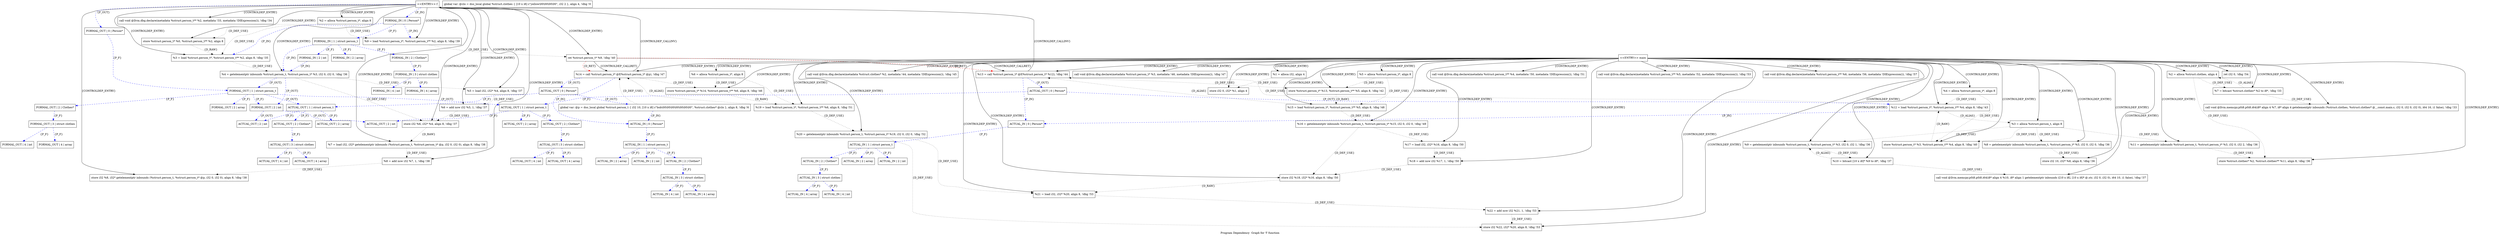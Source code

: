 digraph "Program Dependency  Graph for 'f' function" {
	label="Program Dependency  Graph for 'f' function";

	Node0x56d5be0 [shape=record,label="{  store %struct.person_t* %0, %struct.person_t** %2, align 8}"];
	Node0x56d5be0 -> Node0x5700a10[style=dotted,label = "{D_RAW}" ];
	Node0x56d5cb0 [shape=record,label="{  call void @llvm.dbg.declare(metadata %struct.person_t** %2, metadata !33, metadata !DIExpression()), !dbg !34}"];
	Node0x56d9e70 [shape=record,label="{  %2 = alloca %struct.person_t*, align 8}"];
	Node0x56d9e70 -> Node0x57010f0[style=dotted,label = "{D_DEF_USE}" ];
	Node0x56d9e70 -> Node0x5700a10[style=dotted,label = "{D_DEF_USE}" ];
	Node0x56d9e70 -> Node0x56d5be0[style=dotted,label = "{D_DEF_USE}" ];
	Node0x56dd490 [shape=record,label="{global var: @clo = dso_local global %struct.clothes \{ [10 x i8] c\"yellow\\00\\00\\00\\00\", i32 2 \}, align 4, !dbg !0}"];
	Node0x56ddc70 [shape=record,label="{global var: @p = dso_local global %struct.person_t \{ i32 10, [10 x i8] c\"bob\\00\\00\\00\\00\\00\\00\\00\", %struct.clothes* @clo \}, align 8, !dbg !6}"];
	Node0x56ddc70 -> Node0x5707080[style=dotted,label = "{D_DEF_USE}" ];
	Node0x56ddc70 -> Node0x570bf30[style=dashed, color="blue", label="{P_IN}"];
	Node0x56ddd10 [shape=record,label="{\<\<ENTRY\>\> f}"];
	Node0x56ddd10 -> Node0x56d9e70[label = "{CONTROLDEP_ENTRY}"];
	Node0x56ddd10 -> Node0x56d5be0[label = "{CONTROLDEP_ENTRY}"];
	Node0x56ddd10 -> Node0x56d5cb0[label = "{CONTROLDEP_ENTRY}"];
	Node0x56ddd10 -> Node0x5700a10[label = "{CONTROLDEP_ENTRY}"];
	Node0x56ddd10 -> Node0x5700ae0[label = "{CONTROLDEP_ENTRY}"];
	Node0x56ddd10 -> Node0x5700bb0[label = "{CONTROLDEP_ENTRY}"];
	Node0x56ddd10 -> Node0x5700c80[label = "{CONTROLDEP_ENTRY}"];
	Node0x56ddd10 -> Node0x5700d50[label = "{CONTROLDEP_ENTRY}"];
	Node0x56ddd10 -> Node0x5700e20[label = "{CONTROLDEP_ENTRY}"];
	Node0x56ddd10 -> Node0x5700f20[label = "{CONTROLDEP_ENTRY}"];
	Node0x56ddd10 -> Node0x5700ff0[label = "{CONTROLDEP_ENTRY}"];
	Node0x56ddd10 -> Node0x57010f0[label = "{CONTROLDEP_ENTRY}"];
	Node0x56ddd10 -> Node0x57012b0[label = "{CONTROLDEP_ENTRY}"];
	Node0x56ddd10 -> Node0x5701380[style=dashed, color="blue", label="{P_IN}"];
	Node0x56ddd10 -> Node0x5702530[style=dashed, color="blue", label="{P_OUT}"];
	Node0x5700a10 [shape=record,label="{  %3 = load %struct.person_t*, %struct.person_t** %2, align 8, !dbg !35}"];
	Node0x5700a10 -> Node0x5700ae0[style=dotted,label = "{D_DEF_USE}" ];
	Node0x5700ae0 [shape=record,label="{  %4 = getelementptr inbounds %struct.person_t, %struct.person_t* %3, i32 0, i32 0, !dbg !36}"];
	Node0x5700ae0 -> Node0x5700d50[style=dotted,label = "{D_DEF_USE}" ];
	Node0x5700ae0 -> Node0x5700bb0[style=dotted,label = "{D_DEF_USE}" ];
	Node0x5700ae0 -> Node0x5702670[style=dashed, color="blue", label="{P_OUT}"];
	Node0x5700ae0 -> Node0x57028e0[style=dashed, color="blue", label="{P_OUT}"];
	Node0x5700bb0 [shape=record,label="{  %5 = load i32, i32* %4, align 8, !dbg !37}"];
	Node0x5700bb0 -> Node0x5700c80[style=dotted,label = "{D_DEF_USE}" ];
	Node0x5700c80 [shape=record,label="{  %6 = add nsw i32 %5, 1, !dbg !37}"];
	Node0x5700c80 -> Node0x5700d50[style=dotted,label = "{D_DEF_USE}" ];
	Node0x5700d50 [shape=record,label="{  store i32 %6, i32* %4, align 8, !dbg !37}"];
	Node0x5700d50 -> Node0x5700e20[style=dotted,label = "{D_RAW}" ];
	Node0x5700e20 [shape=record,label="{  %7 = load i32, i32* getelementptr inbounds (%struct.person_t, %struct.person_t* @p, i32 0, i32 0), align 8, !dbg !38}"];
	Node0x5700e20 -> Node0x5700f20[style=dotted,label = "{D_DEF_USE}" ];
	Node0x5700f20 [shape=record,label="{  %8 = add nsw i32 %7, 1, !dbg !38}"];
	Node0x5700f20 -> Node0x5700ff0[style=dotted,label = "{D_DEF_USE}" ];
	Node0x5700ff0 [shape=record,label="{  store i32 %8, i32* getelementptr inbounds (%struct.person_t, %struct.person_t* @p, i32 0, i32 0), align 8, !dbg !38}"];
	Node0x57010f0 [shape=record,label="{  %9 = load %struct.person_t*, %struct.person_t** %2, align 8, !dbg !39}"];
	Node0x57010f0 -> Node0x57012b0[style=dotted,label = "{D_DEF_USE}" ];
	Node0x57012b0 [shape=record,label="{  ret %struct.person_t* %9, !dbg !40}"];
	Node0x57012b0 -> Node0x5706e00[label = "{CONTROLDEP_CALLRET}"];
	Node0x57012b0 -> Node0x5706e00[style=dashed, color="red", label ="{D_RET}"];
	Node0x57012b0 -> Node0x5707080[label = "{CONTROLDEP_CALLRET}"];
	Node0x57012b0 -> Node0x5707080[style=dashed, color="red", label ="{D_RET}"];
	Node0x5701380 [shape=record,label="{FORMAL_IN \| 0 \| Person*}"];
	Node0x5701380 -> Node0x5701520[style=dashed, color="blue", label="{P_F}"];
	Node0x5701380 -> Node0x57010f0[style=dashed, color="blue", label="{P_IN}"];
	Node0x5701380 -> Node0x5700a10[style=dashed, color="blue", label="{P_IN}"];
	Node0x5701520 [shape=record,label="{FORMAL_IN \| 1 \| struct person_t}"];
	Node0x5701520 -> Node0x5701ca0[style=dashed, color="blue", label="{P_F}"];
	Node0x5701520 -> Node0x5701b00[style=dashed, color="blue", label="{P_F}"];
	Node0x5701520 -> Node0x5701e40[style=dashed, color="blue", label="{P_F}"];
	Node0x5701520 -> Node0x5700ae0[style=dashed, color="blue", label="{P_IN}"];
	Node0x5701b00 [shape=record,label="{FORMAL_IN \| 2 \| int}"];
	Node0x5701b00 -> Node0x5700ae0[style=dashed, color="blue", label="{P_IN}"];
	Node0x5701ca0 [shape=record,label="{FORMAL_IN \| 2 \| array}"];
	Node0x5701e40 [shape=record,label="{FORMAL_IN \| 2 \| Clothes*}"];
	Node0x5701e40 -> Node0x5702010[style=dashed, color="blue", label="{P_F}"];
	Node0x5702010 [shape=record,label="{FORMAL_IN \| 3 \| struct clothes}"];
	Node0x5702010 -> Node0x57021b0[style=dashed, color="blue", label="{P_F}"];
	Node0x5702010 -> Node0x5702350[style=dashed, color="blue", label="{P_F}"];
	Node0x57021b0 [shape=record,label="{FORMAL_IN \| 4 \| array}"];
	Node0x5702350 [shape=record,label="{FORMAL_IN \| 4 \| int}"];
	Node0x5702530 [shape=record,label="{FORMAL_OUT \| 0 \| Person*}"];
	Node0x5702530 -> Node0x5702670[style=dashed, color="blue", label="{P_F}"];
	Node0x5702670 [shape=record,label="{FORMAL_OUT \| 1 \| struct person_t}"];
	Node0x5702670 -> Node0x57028e0[style=dashed, color="blue", label="{P_F}"];
	Node0x5702670 -> Node0x5702b50[style=dashed, color="blue", label="{P_F}"];
	Node0x5702670 -> Node0x5702d30[style=dashed, color="blue", label="{P_F}"];
	Node0x5702670 -> Node0x5709330[style=dashed, color="blue", label="{P_OUT}"];
	Node0x5702670 -> Node0x570d000[style=dashed, color="blue", label="{P_OUT}"];
	Node0x57028e0 [shape=record,label="{FORMAL_OUT \| 2 \| int}"];
	Node0x57028e0 -> Node0x5709580[style=dashed, color="blue", label="{P_OUT}"];
	Node0x57028e0 -> Node0x570d250[style=dashed, color="blue", label="{P_OUT}"];
	Node0x5702b50 [shape=record,label="{FORMAL_OUT \| 2 \| array}"];
	Node0x5702d30 [shape=record,label="{FORMAL_OUT \| 2 \| Clothes*}"];
	Node0x5702d30 -> Node0x5702f20[style=dashed, color="blue", label="{P_F}"];
	Node0x5702f20 [shape=record,label="{FORMAL_OUT \| 3 \| struct clothes}"];
	Node0x5702f20 -> Node0x57032a0[style=dashed, color="blue", label="{P_F}"];
	Node0x5702f20 -> Node0x57030c0[style=dashed, color="blue", label="{P_F}"];
	Node0x57030c0 [shape=record,label="{FORMAL_OUT \| 4 \| array}"];
	Node0x57032a0 [shape=record,label="{FORMAL_OUT \| 4 \| int}"];
	Node0x5705640 [shape=record,label="{\<\<ENTRY\>\> main}"];
	Node0x5705640 -> Node0x57057f0[label = "{CONTROLDEP_ENTRY}"];
	Node0x5705640 -> Node0x5705900[label = "{CONTROLDEP_ENTRY}"];
	Node0x5705640 -> Node0x5705a00[label = "{CONTROLDEP_ENTRY}"];
	Node0x5705640 -> Node0x5705ad0[label = "{CONTROLDEP_ENTRY}"];
	Node0x5705640 -> Node0x5705b90[label = "{CONTROLDEP_ENTRY}"];
	Node0x5705640 -> Node0x5705c80[label = "{CONTROLDEP_ENTRY}"];
	Node0x5705640 -> Node0x5705db0[label = "{CONTROLDEP_ENTRY}"];
	Node0x5705640 -> Node0x5705ea0[label = "{CONTROLDEP_ENTRY}"];
	Node0x5705640 -> Node0x5705fc0[label = "{CONTROLDEP_ENTRY}"];
	Node0x5705640 -> Node0x57060c0[label = "{CONTROLDEP_ENTRY}"];
	Node0x5705640 -> Node0x57061b0[label = "{CONTROLDEP_ENTRY}"];
	Node0x5705640 -> Node0x5706280[label = "{CONTROLDEP_ENTRY}"];
	Node0x5705640 -> Node0x57056e0[label = "{CONTROLDEP_ENTRY}"];
	Node0x5705640 -> Node0x5706390[label = "{CONTROLDEP_ENTRY}"];
	Node0x5705640 -> Node0x5706460[label = "{CONTROLDEP_ENTRY}"];
	Node0x5705640 -> Node0x5706760[label = "{CONTROLDEP_ENTRY}"];
	Node0x5705640 -> Node0x5706840[label = "{CONTROLDEP_ENTRY}"];
	Node0x5705640 -> Node0x5706910[label = "{CONTROLDEP_ENTRY}"];
	Node0x5705640 -> Node0x5706a30[label = "{CONTROLDEP_ENTRY}"];
	Node0x5705640 -> Node0x5706b30[label = "{CONTROLDEP_ENTRY}"];
	Node0x5705640 -> Node0x5706c20[label = "{CONTROLDEP_ENTRY}"];
	Node0x5705640 -> Node0x5706cf0[label = "{CONTROLDEP_ENTRY}"];
	Node0x5705640 -> Node0x5706e00[label = "{CONTROLDEP_ENTRY}"];
	Node0x5705640 -> Node0x5706f20[label = "{CONTROLDEP_ENTRY}"];
	Node0x5705640 -> Node0x5706fe0[label = "{CONTROLDEP_ENTRY}"];
	Node0x5705640 -> Node0x5707080[label = "{CONTROLDEP_ENTRY}"];
	Node0x5705640 -> Node0x5707170[label = "{CONTROLDEP_ENTRY}"];
	Node0x5705640 -> Node0x5707260[label = "{CONTROLDEP_ENTRY}"];
	Node0x5705640 -> Node0x5707370[label = "{CONTROLDEP_ENTRY}"];
	Node0x5705640 -> Node0x5707440[label = "{CONTROLDEP_ENTRY}"];
	Node0x5705640 -> Node0x5707560[label = "{CONTROLDEP_ENTRY}"];
	Node0x5705640 -> Node0x5707630[label = "{CONTROLDEP_ENTRY}"];
	Node0x5705640 -> Node0x5707720[label = "{CONTROLDEP_ENTRY}"];
	Node0x5705640 -> Node0x5707810[label = "{CONTROLDEP_ENTRY}"];
	Node0x5705640 -> Node0x5707900[label = "{CONTROLDEP_ENTRY}"];
	Node0x5705640 -> Node0x57079c0[label = "{CONTROLDEP_ENTRY}"];
	Node0x5705640 -> Node0x5707ab0[label = "{CONTROLDEP_ENTRY}"];
	Node0x5705640 -> Node0x5707ba0[label = "{CONTROLDEP_ENTRY}"];
	Node0x57056e0 [shape=record,label="{  %1 = alloca i32, align 4}"];
	Node0x57056e0 -> Node0x5705c80[style=dotted,label = "{D_DEF_USE}" ];
	Node0x57057f0 [shape=record,label="{  %2 = alloca %struct.clothes, align 4}"];
	Node0x57057f0 -> Node0x5706910[style=dotted,label = "{D_DEF_USE}" ];
	Node0x57057f0 -> Node0x5705ea0[style=dotted,label = "{D_DEF_USE}" ];
	Node0x5705900 [shape=record,label="{  %3 = alloca %struct.person_t, align 8}"];
	Node0x5705900 -> Node0x5706b30[style=dotted,label = "{D_DEF_USE}" ];
	Node0x5705900 -> Node0x5706840[style=dotted,label = "{D_DEF_USE}" ];
	Node0x5705900 -> Node0x5706390[style=dotted,label = "{D_DEF_USE}" ];
	Node0x5705900 -> Node0x57061b0[style=dotted,label = "{D_DEF_USE}" ];
	Node0x5705a00 [shape=record,label="{  %4 = alloca %struct.person_t*, align 8}"];
	Node0x5705a00 -> Node0x5706cf0[style=dotted,label = "{D_DEF_USE}" ];
	Node0x5705a00 -> Node0x5706b30[style=dotted,label = "{D_DEF_USE}" ];
	Node0x5705ad0 [shape=record,label="{  %5 = alloca %struct.person_t*, align 8}"];
	Node0x5705ad0 -> Node0x5707260[style=dotted,label = "{D_DEF_USE}" ];
	Node0x5705ad0 -> Node0x5706f20[style=dotted,label = "{D_DEF_USE}" ];
	Node0x5705b90 [shape=record,label="{  %6 = alloca %struct.person_t*, align 8}"];
	Node0x5705b90 -> Node0x5707720[style=dotted,label = "{D_DEF_USE}" ];
	Node0x5705b90 -> Node0x5707170[style=dotted,label = "{D_DEF_USE}" ];
	Node0x5705c80 [shape=record,label="{  store i32 0, i32* %1, align 4}"];
	Node0x5705db0 [shape=record,label="{  call void @llvm.dbg.declare(metadata %struct.clothes* %2, metadata !44, metadata !DIExpression()), !dbg !45}"];
	Node0x5705ea0 [shape=record,label="{  %7 = bitcast %struct.clothes* %2 to i8*, !dbg !33}"];
	Node0x5705ea0 -> Node0x5705fc0[style=dotted,label = "{D_DEF_USE}" ];
	Node0x5705ea0 -> Node0x57057f0[style=dotted,label = "{D_ALIAS}" ];
	Node0x5705fc0 [shape=record,label="{  call void @llvm.memcpy.p0i8.p0i8.i64(i8* align 4 %7, i8* align 4 getelementptr inbounds (%struct.clothes, %struct.clothes* @__const.main.c, i32 0, i32 0, i32 0), i64 16, i1 false), !dbg !33}"];
	Node0x57060c0 [shape=record,label="{  call void @llvm.dbg.declare(metadata %struct.person_t* %3, metadata !46, metadata !DIExpression()), !dbg !47}"];
	Node0x57061b0 [shape=record,label="{  %8 = getelementptr inbounds %struct.person_t, %struct.person_t* %3, i32 0, i32 0, !dbg !36}"];
	Node0x57061b0 -> Node0x5706280[style=dotted,label = "{D_DEF_USE}" ];
	Node0x5706280 [shape=record,label="{  store i32 10, i32* %8, align 8, !dbg !36}"];
	Node0x5706390 [shape=record,label="{  %9 = getelementptr inbounds %struct.person_t, %struct.person_t* %3, i32 0, i32 1, !dbg !36}"];
	Node0x5706390 -> Node0x5706460[style=dotted,label = "{D_DEF_USE}" ];
	Node0x5706460 [shape=record,label="{  %10 = bitcast [10 x i8]* %9 to i8*, !dbg !37}"];
	Node0x5706460 -> Node0x5706760[style=dotted,label = "{D_DEF_USE}" ];
	Node0x5706460 -> Node0x5706390[style=dotted,label = "{D_ALIAS}" ];
	Node0x5706760 [shape=record,label="{  call void @llvm.memcpy.p0i8.p0i8.i64(i8* align 4 %10, i8* align 1 getelementptr inbounds ([10 x i8], [10 x i8]* @.str, i32 0, i32 0), i64 10, i1 false), !dbg !37}"];
	Node0x5706840 [shape=record,label="{  %11 = getelementptr inbounds %struct.person_t, %struct.person_t* %3, i32 0, i32 2, !dbg !36}"];
	Node0x5706840 -> Node0x5706910[style=dotted,label = "{D_DEF_USE}" ];
	Node0x5706910 [shape=record,label="{  store %struct.clothes* %2, %struct.clothes** %11, align 8, !dbg !36}"];
	Node0x5706a30 [shape=record,label="{  call void @llvm.dbg.declare(metadata %struct.person_t** %4, metadata !50, metadata !DIExpression()), !dbg !51}"];
	Node0x5706b30 [shape=record,label="{  store %struct.person_t* %3, %struct.person_t** %4, align 8, !dbg !40}"];
	Node0x5706b30 -> Node0x5706cf0[style=dotted,label = "{D_RAW}" ];
	Node0x5706c20 [shape=record,label="{  call void @llvm.dbg.declare(metadata %struct.person_t** %5, metadata !52, metadata !DIExpression()), !dbg !53}"];
	Node0x5706cf0 [shape=record,label="{  %12 = load %struct.person_t*, %struct.person_t** %4, align 8, !dbg !43}"];
	Node0x5706cf0 -> Node0x5706e00[style=dotted,label = "{D_DEF_USE}" ];
	Node0x5706cf0 -> Node0x5705900[style=dotted,label = "{D_ALIAS}" ];
	Node0x5706cf0 -> Node0x5708260[style=dashed, color="blue", label="{P_IN}"];
	Node0x5706e00 [shape=record,label="{  %13 = call %struct.person_t* @f(%struct.person_t* %12), !dbg !44}"];
	Node0x5706e00 -> Node0x5706f20[style=dotted,label = "{D_DEF_USE}" ];
	Node0x5706e00 -> Node0x5708260[style=dashed, color="blue", label="{P_IN}"];
	Node0x5706e00 -> Node0x57091d0[style=dashed, color="blue", label="{P_OUT}"];
	Node0x5706e00 -> Node0x56ddd10[label = "{CONTROLDEP_CALLINV}"];
	Node0x5706f20 [shape=record,label="{  store %struct.person_t* %13, %struct.person_t** %5, align 8, !dbg !42}"];
	Node0x5706f20 -> Node0x5707260[style=dotted,label = "{D_RAW}" ];
	Node0x5706fe0 [shape=record,label="{  call void @llvm.dbg.declare(metadata %struct.person_t** %6, metadata !56, metadata !DIExpression()), !dbg !57}"];
	Node0x5707080 [shape=record,label="{  %14 = call %struct.person_t* @f(%struct.person_t* @p), !dbg !47}"];
	Node0x5707080 -> Node0x5707170[style=dotted,label = "{D_DEF_USE}" ];
	Node0x5707080 -> Node0x570bf30[style=dashed, color="blue", label="{P_IN}"];
	Node0x5707080 -> Node0x570cea0[style=dashed, color="blue", label="{P_OUT}"];
	Node0x5707080 -> Node0x56ddd10[label = "{CONTROLDEP_CALLINV}"];
	Node0x5707170 [shape=record,label="{  store %struct.person_t* %14, %struct.person_t** %6, align 8, !dbg !46}"];
	Node0x5707170 -> Node0x5707720[style=dotted,label = "{D_RAW}" ];
	Node0x5707260 [shape=record,label="{  %15 = load %struct.person_t*, %struct.person_t** %5, align 8, !dbg !48}"];
	Node0x5707260 -> Node0x5707370[style=dotted,label = "{D_DEF_USE}" ];
	Node0x5707260 -> Node0x5706e00[style=dotted,label = "{D_ALIAS}" ];
	Node0x5707370 [shape=record,label="{  %16 = getelementptr inbounds %struct.person_t, %struct.person_t* %15, i32 0, i32 0, !dbg !49}"];
	Node0x5707370 -> Node0x5707630[style=dotted,label = "{D_DEF_USE}" ];
	Node0x5707370 -> Node0x5707440[style=dotted,label = "{D_DEF_USE}" ];
	Node0x5707440 [shape=record,label="{  %17 = load i32, i32* %16, align 8, !dbg !50}"];
	Node0x5707440 -> Node0x5707560[style=dotted,label = "{D_DEF_USE}" ];
	Node0x5707560 [shape=record,label="{  %18 = add nsw i32 %17, 1, !dbg !50}"];
	Node0x5707560 -> Node0x5707630[style=dotted,label = "{D_DEF_USE}" ];
	Node0x5707630 [shape=record,label="{  store i32 %18, i32* %16, align 8, !dbg !50}"];
	Node0x5707630 -> Node0x5707900[style=dotted,label = "{D_RAW}" ];
	Node0x5707720 [shape=record,label="{  %19 = load %struct.person_t*, %struct.person_t** %6, align 8, !dbg !51}"];
	Node0x5707720 -> Node0x5707810[style=dotted,label = "{D_DEF_USE}" ];
	Node0x5707720 -> Node0x5707080[style=dotted,label = "{D_ALIAS}" ];
	Node0x5707810 [shape=record,label="{  %20 = getelementptr inbounds %struct.person_t, %struct.person_t* %19, i32 0, i32 0, !dbg !52}"];
	Node0x5707810 -> Node0x5707ab0[style=dotted,label = "{D_DEF_USE}" ];
	Node0x5707810 -> Node0x5707900[style=dotted,label = "{D_DEF_USE}" ];
	Node0x5707900 [shape=record,label="{  %21 = load i32, i32* %20, align 8, !dbg !53}"];
	Node0x5707900 -> Node0x57079c0[style=dotted,label = "{D_DEF_USE}" ];
	Node0x57079c0 [shape=record,label="{  %22 = add nsw i32 %21, 1, !dbg !53}"];
	Node0x57079c0 -> Node0x5707ab0[style=dotted,label = "{D_DEF_USE}" ];
	Node0x5707ab0 [shape=record,label="{  store i32 %22, i32* %20, align 8, !dbg !53}"];
	Node0x5707ba0 [shape=record,label="{  ret i32 0, !dbg !54}"];
	Node0x5708260 [shape=record,label="{ACTUAL_IN \| 0 \| Person*}"];
	Node0x5708260 -> Node0x5708430[style=dashed, color="blue", label="{P_F}"];
	Node0x5708430 [shape=record,label="{ACTUAL_IN \| 1 \| struct person_t}"];
	Node0x5708430 -> Node0x5708860[style=dashed, color="blue", label="{P_F}"];
	Node0x5708430 -> Node0x5708680[style=dashed, color="blue", label="{P_F}"];
	Node0x5708430 -> Node0x5708a20[style=dashed, color="blue", label="{P_F}"];
	Node0x5708680 [shape=record,label="{ACTUAL_IN \| 2 \| int}"];
	Node0x5708860 [shape=record,label="{ACTUAL_IN \| 2 \| array}"];
	Node0x5708a20 [shape=record,label="{ACTUAL_IN \| 2 \| Clothes*}"];
	Node0x5708a20 -> Node0x5708c10[style=dashed, color="blue", label="{P_F}"];
	Node0x5708c10 [shape=record,label="{ACTUAL_IN \| 3 \| struct clothes}"];
	Node0x5708c10 -> Node0x5708fb0[style=dashed, color="blue", label="{P_F}"];
	Node0x5708c10 -> Node0x5708dd0[style=dashed, color="blue", label="{P_F}"];
	Node0x5708dd0 [shape=record,label="{ACTUAL_IN \| 4 \| array}"];
	Node0x5708fb0 [shape=record,label="{ACTUAL_IN \| 4 \| int}"];
	Node0x57091d0 [shape=record,label="{ACTUAL_OUT \| 0 \| Person*}"];
	Node0x57091d0 -> Node0x5709330[style=dashed, color="blue", label="{P_F}"];
	Node0x57091d0 -> Node0x5706cf0[style=dashed, color="blue", label="{P_OUT}"];
	Node0x5709330 [shape=record,label="{ACTUAL_OUT \| 1 \| struct person_t}"];
	Node0x5709330 -> Node0x5709760[style=dashed, color="blue", label="{P_F}"];
	Node0x5709330 -> Node0x5709580[style=dashed, color="blue", label="{P_F}"];
	Node0x5709330 -> Node0x5709920[style=dashed, color="blue", label="{P_F}"];
	Node0x5709580 [shape=record,label="{ACTUAL_OUT \| 2 \| int}"];
	Node0x5709760 [shape=record,label="{ACTUAL_OUT \| 2 \| array}"];
	Node0x5709920 [shape=record,label="{ACTUAL_OUT \| 2 \| Clothes*}"];
	Node0x5709920 -> Node0x5709b10[style=dashed, color="blue", label="{P_F}"];
	Node0x5709b10 [shape=record,label="{ACTUAL_OUT \| 3 \| struct clothes}"];
	Node0x5709b10 -> Node0x5709eb0[style=dashed, color="blue", label="{P_F}"];
	Node0x5709b10 -> Node0x5709cd0[style=dashed, color="blue", label="{P_F}"];
	Node0x5709cd0 [shape=record,label="{ACTUAL_OUT \| 4 \| array}"];
	Node0x5709eb0 [shape=record,label="{ACTUAL_OUT \| 4 \| int}"];
	Node0x570bf30 [shape=record,label="{ACTUAL_IN \| 0 \| Person*}"];
	Node0x570bf30 -> Node0x570c100[style=dashed, color="blue", label="{P_F}"];
	Node0x570c100 [shape=record,label="{ACTUAL_IN \| 1 \| struct person_t}"];
	Node0x570c100 -> Node0x570c530[style=dashed, color="blue", label="{P_F}"];
	Node0x570c100 -> Node0x570c350[style=dashed, color="blue", label="{P_F}"];
	Node0x570c100 -> Node0x570c6f0[style=dashed, color="blue", label="{P_F}"];
	Node0x570c350 [shape=record,label="{ACTUAL_IN \| 2 \| int}"];
	Node0x570c530 [shape=record,label="{ACTUAL_IN \| 2 \| array}"];
	Node0x570c6f0 [shape=record,label="{ACTUAL_IN \| 2 \| Clothes*}"];
	Node0x570c6f0 -> Node0x570c8e0[style=dashed, color="blue", label="{P_F}"];
	Node0x570c8e0 [shape=record,label="{ACTUAL_IN \| 3 \| struct clothes}"];
	Node0x570c8e0 -> Node0x570cc80[style=dashed, color="blue", label="{P_F}"];
	Node0x570c8e0 -> Node0x570caa0[style=dashed, color="blue", label="{P_F}"];
	Node0x570caa0 [shape=record,label="{ACTUAL_IN \| 4 \| array}"];
	Node0x570cc80 [shape=record,label="{ACTUAL_IN \| 4 \| int}"];
	Node0x570cea0 [shape=record,label="{ACTUAL_OUT \| 0 \| Person*}"];
	Node0x570cea0 -> Node0x570d000[style=dashed, color="blue", label="{P_F}"];
	Node0x570cea0 -> Node0x56ddc70[style=dashed, color="blue", label="{P_OUT}"];
	Node0x570d000 [shape=record,label="{ACTUAL_OUT \| 1 \| struct person_t}"];
	Node0x570d000 -> Node0x570d430[style=dashed, color="blue", label="{P_F}"];
	Node0x570d000 -> Node0x570d250[style=dashed, color="blue", label="{P_F}"];
	Node0x570d000 -> Node0x570d5f0[style=dashed, color="blue", label="{P_F}"];
	Node0x570d250 [shape=record,label="{ACTUAL_OUT \| 2 \| int}"];
	Node0x570d430 [shape=record,label="{ACTUAL_OUT \| 2 \| array}"];
	Node0x570d5f0 [shape=record,label="{ACTUAL_OUT \| 2 \| Clothes*}"];
	Node0x570d5f0 -> Node0x570d7e0[style=dashed, color="blue", label="{P_F}"];
	Node0x570d7e0 [shape=record,label="{ACTUAL_OUT \| 3 \| struct clothes}"];
	Node0x570d7e0 -> Node0x570db80[style=dashed, color="blue", label="{P_F}"];
	Node0x570d7e0 -> Node0x570d9a0[style=dashed, color="blue", label="{P_F}"];
	Node0x570d9a0 [shape=record,label="{ACTUAL_OUT \| 4 \| array}"];
	Node0x570db80 [shape=record,label="{ACTUAL_OUT \| 4 \| int}"];
}
